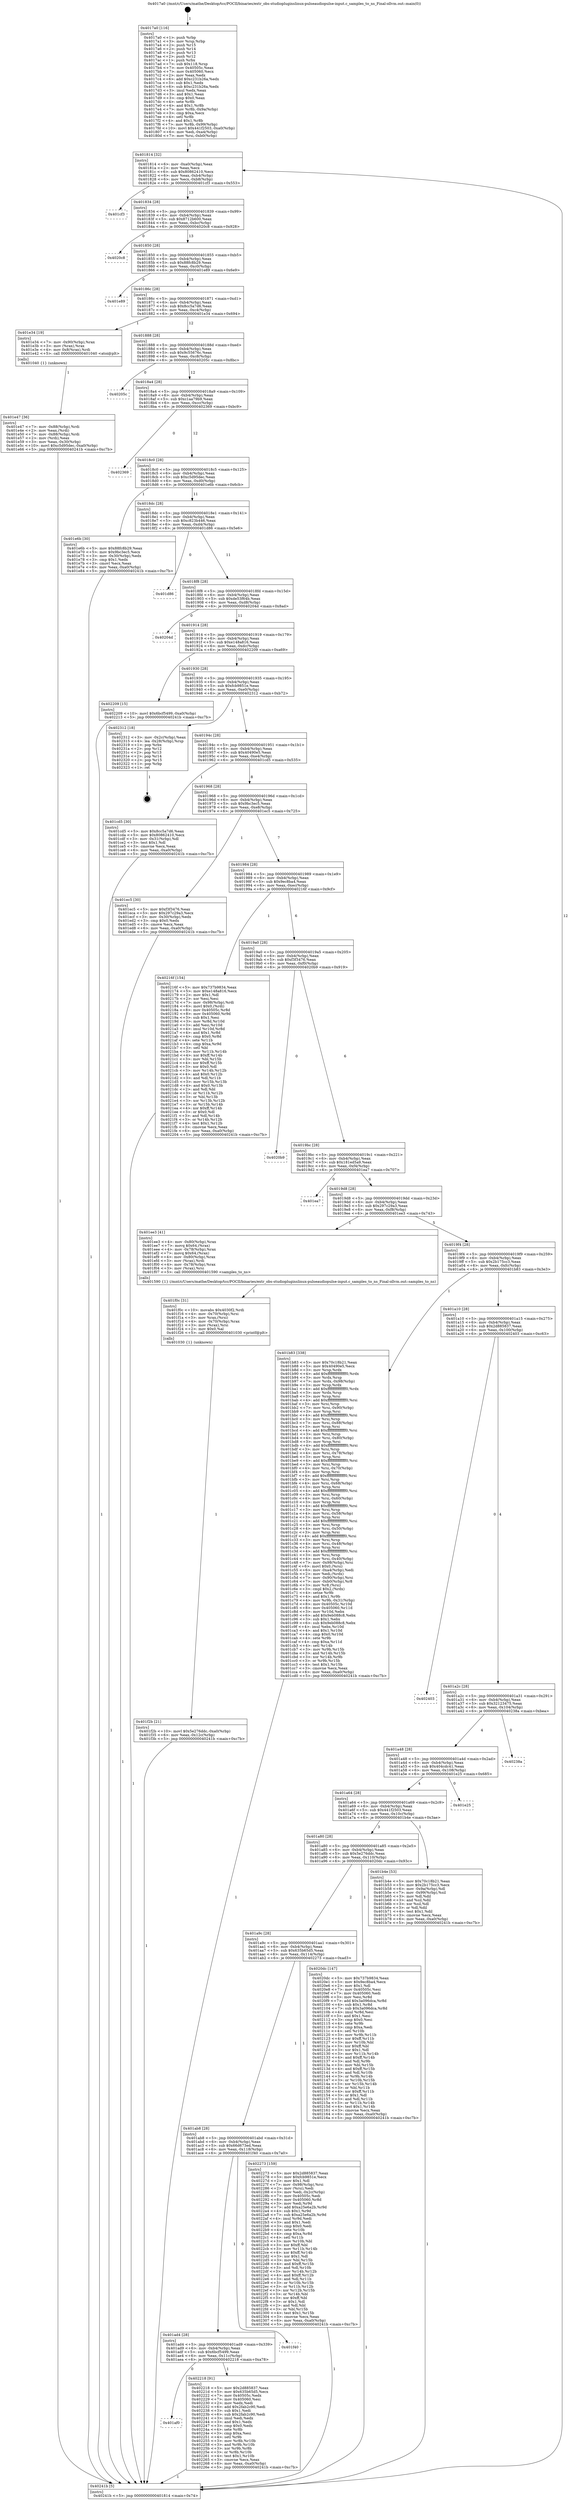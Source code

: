 digraph "0x4017a0" {
  label = "0x4017a0 (/mnt/c/Users/mathe/Desktop/tcc/POCII/binaries/extr_obs-studiopluginslinux-pulseaudiopulse-input.c_samples_to_ns_Final-ollvm.out::main(0))"
  labelloc = "t"
  node[shape=record]

  Entry [label="",width=0.3,height=0.3,shape=circle,fillcolor=black,style=filled]
  "0x401814" [label="{
     0x401814 [32]\l
     | [instrs]\l
     &nbsp;&nbsp;0x401814 \<+6\>: mov -0xa0(%rbp),%eax\l
     &nbsp;&nbsp;0x40181a \<+2\>: mov %eax,%ecx\l
     &nbsp;&nbsp;0x40181c \<+6\>: sub $0x80862410,%ecx\l
     &nbsp;&nbsp;0x401822 \<+6\>: mov %eax,-0xb4(%rbp)\l
     &nbsp;&nbsp;0x401828 \<+6\>: mov %ecx,-0xb8(%rbp)\l
     &nbsp;&nbsp;0x40182e \<+6\>: je 0000000000401cf3 \<main+0x553\>\l
  }"]
  "0x401cf3" [label="{
     0x401cf3\l
  }", style=dashed]
  "0x401834" [label="{
     0x401834 [28]\l
     | [instrs]\l
     &nbsp;&nbsp;0x401834 \<+5\>: jmp 0000000000401839 \<main+0x99\>\l
     &nbsp;&nbsp;0x401839 \<+6\>: mov -0xb4(%rbp),%eax\l
     &nbsp;&nbsp;0x40183f \<+5\>: sub $0x8712b600,%eax\l
     &nbsp;&nbsp;0x401844 \<+6\>: mov %eax,-0xbc(%rbp)\l
     &nbsp;&nbsp;0x40184a \<+6\>: je 00000000004020c8 \<main+0x928\>\l
  }"]
  Exit [label="",width=0.3,height=0.3,shape=circle,fillcolor=black,style=filled,peripheries=2]
  "0x4020c8" [label="{
     0x4020c8\l
  }", style=dashed]
  "0x401850" [label="{
     0x401850 [28]\l
     | [instrs]\l
     &nbsp;&nbsp;0x401850 \<+5\>: jmp 0000000000401855 \<main+0xb5\>\l
     &nbsp;&nbsp;0x401855 \<+6\>: mov -0xb4(%rbp),%eax\l
     &nbsp;&nbsp;0x40185b \<+5\>: sub $0x88fc8b29,%eax\l
     &nbsp;&nbsp;0x401860 \<+6\>: mov %eax,-0xc0(%rbp)\l
     &nbsp;&nbsp;0x401866 \<+6\>: je 0000000000401e89 \<main+0x6e9\>\l
  }"]
  "0x401af0" [label="{
     0x401af0\l
  }", style=dashed]
  "0x401e89" [label="{
     0x401e89\l
  }", style=dashed]
  "0x40186c" [label="{
     0x40186c [28]\l
     | [instrs]\l
     &nbsp;&nbsp;0x40186c \<+5\>: jmp 0000000000401871 \<main+0xd1\>\l
     &nbsp;&nbsp;0x401871 \<+6\>: mov -0xb4(%rbp),%eax\l
     &nbsp;&nbsp;0x401877 \<+5\>: sub $0x8cc5a7d6,%eax\l
     &nbsp;&nbsp;0x40187c \<+6\>: mov %eax,-0xc4(%rbp)\l
     &nbsp;&nbsp;0x401882 \<+6\>: je 0000000000401e34 \<main+0x694\>\l
  }"]
  "0x402218" [label="{
     0x402218 [91]\l
     | [instrs]\l
     &nbsp;&nbsp;0x402218 \<+5\>: mov $0x2d885837,%eax\l
     &nbsp;&nbsp;0x40221d \<+5\>: mov $0x635b65d5,%ecx\l
     &nbsp;&nbsp;0x402222 \<+7\>: mov 0x40505c,%edx\l
     &nbsp;&nbsp;0x402229 \<+7\>: mov 0x405060,%esi\l
     &nbsp;&nbsp;0x402230 \<+2\>: mov %edx,%edi\l
     &nbsp;&nbsp;0x402232 \<+6\>: add $0x2fab2c90,%edi\l
     &nbsp;&nbsp;0x402238 \<+3\>: sub $0x1,%edi\l
     &nbsp;&nbsp;0x40223b \<+6\>: sub $0x2fab2c90,%edi\l
     &nbsp;&nbsp;0x402241 \<+3\>: imul %edi,%edx\l
     &nbsp;&nbsp;0x402244 \<+3\>: and $0x1,%edx\l
     &nbsp;&nbsp;0x402247 \<+3\>: cmp $0x0,%edx\l
     &nbsp;&nbsp;0x40224a \<+4\>: sete %r8b\l
     &nbsp;&nbsp;0x40224e \<+3\>: cmp $0xa,%esi\l
     &nbsp;&nbsp;0x402251 \<+4\>: setl %r9b\l
     &nbsp;&nbsp;0x402255 \<+3\>: mov %r8b,%r10b\l
     &nbsp;&nbsp;0x402258 \<+3\>: and %r9b,%r10b\l
     &nbsp;&nbsp;0x40225b \<+3\>: xor %r9b,%r8b\l
     &nbsp;&nbsp;0x40225e \<+3\>: or %r8b,%r10b\l
     &nbsp;&nbsp;0x402261 \<+4\>: test $0x1,%r10b\l
     &nbsp;&nbsp;0x402265 \<+3\>: cmovne %ecx,%eax\l
     &nbsp;&nbsp;0x402268 \<+6\>: mov %eax,-0xa0(%rbp)\l
     &nbsp;&nbsp;0x40226e \<+5\>: jmp 000000000040241b \<main+0xc7b\>\l
  }"]
  "0x401e34" [label="{
     0x401e34 [19]\l
     | [instrs]\l
     &nbsp;&nbsp;0x401e34 \<+7\>: mov -0x90(%rbp),%rax\l
     &nbsp;&nbsp;0x401e3b \<+3\>: mov (%rax),%rax\l
     &nbsp;&nbsp;0x401e3e \<+4\>: mov 0x8(%rax),%rdi\l
     &nbsp;&nbsp;0x401e42 \<+5\>: call 0000000000401040 \<atoi@plt\>\l
     | [calls]\l
     &nbsp;&nbsp;0x401040 \{1\} (unknown)\l
  }"]
  "0x401888" [label="{
     0x401888 [28]\l
     | [instrs]\l
     &nbsp;&nbsp;0x401888 \<+5\>: jmp 000000000040188d \<main+0xed\>\l
     &nbsp;&nbsp;0x40188d \<+6\>: mov -0xb4(%rbp),%eax\l
     &nbsp;&nbsp;0x401893 \<+5\>: sub $0x9c55676c,%eax\l
     &nbsp;&nbsp;0x401898 \<+6\>: mov %eax,-0xc8(%rbp)\l
     &nbsp;&nbsp;0x40189e \<+6\>: je 000000000040205c \<main+0x8bc\>\l
  }"]
  "0x401ad4" [label="{
     0x401ad4 [28]\l
     | [instrs]\l
     &nbsp;&nbsp;0x401ad4 \<+5\>: jmp 0000000000401ad9 \<main+0x339\>\l
     &nbsp;&nbsp;0x401ad9 \<+6\>: mov -0xb4(%rbp),%eax\l
     &nbsp;&nbsp;0x401adf \<+5\>: sub $0x6bcf5499,%eax\l
     &nbsp;&nbsp;0x401ae4 \<+6\>: mov %eax,-0x11c(%rbp)\l
     &nbsp;&nbsp;0x401aea \<+6\>: je 0000000000402218 \<main+0xa78\>\l
  }"]
  "0x40205c" [label="{
     0x40205c\l
  }", style=dashed]
  "0x4018a4" [label="{
     0x4018a4 [28]\l
     | [instrs]\l
     &nbsp;&nbsp;0x4018a4 \<+5\>: jmp 00000000004018a9 \<main+0x109\>\l
     &nbsp;&nbsp;0x4018a9 \<+6\>: mov -0xb4(%rbp),%eax\l
     &nbsp;&nbsp;0x4018af \<+5\>: sub $0xc1aa79b9,%eax\l
     &nbsp;&nbsp;0x4018b4 \<+6\>: mov %eax,-0xcc(%rbp)\l
     &nbsp;&nbsp;0x4018ba \<+6\>: je 0000000000402369 \<main+0xbc9\>\l
  }"]
  "0x401f40" [label="{
     0x401f40\l
  }", style=dashed]
  "0x402369" [label="{
     0x402369\l
  }", style=dashed]
  "0x4018c0" [label="{
     0x4018c0 [28]\l
     | [instrs]\l
     &nbsp;&nbsp;0x4018c0 \<+5\>: jmp 00000000004018c5 \<main+0x125\>\l
     &nbsp;&nbsp;0x4018c5 \<+6\>: mov -0xb4(%rbp),%eax\l
     &nbsp;&nbsp;0x4018cb \<+5\>: sub $0xc5d95dec,%eax\l
     &nbsp;&nbsp;0x4018d0 \<+6\>: mov %eax,-0xd0(%rbp)\l
     &nbsp;&nbsp;0x4018d6 \<+6\>: je 0000000000401e6b \<main+0x6cb\>\l
  }"]
  "0x401ab8" [label="{
     0x401ab8 [28]\l
     | [instrs]\l
     &nbsp;&nbsp;0x401ab8 \<+5\>: jmp 0000000000401abd \<main+0x31d\>\l
     &nbsp;&nbsp;0x401abd \<+6\>: mov -0xb4(%rbp),%eax\l
     &nbsp;&nbsp;0x401ac3 \<+5\>: sub $0x66d673ed,%eax\l
     &nbsp;&nbsp;0x401ac8 \<+6\>: mov %eax,-0x118(%rbp)\l
     &nbsp;&nbsp;0x401ace \<+6\>: je 0000000000401f40 \<main+0x7a0\>\l
  }"]
  "0x401e6b" [label="{
     0x401e6b [30]\l
     | [instrs]\l
     &nbsp;&nbsp;0x401e6b \<+5\>: mov $0x88fc8b29,%eax\l
     &nbsp;&nbsp;0x401e70 \<+5\>: mov $0x9bc3ec5,%ecx\l
     &nbsp;&nbsp;0x401e75 \<+3\>: mov -0x30(%rbp),%edx\l
     &nbsp;&nbsp;0x401e78 \<+3\>: cmp $0x1,%edx\l
     &nbsp;&nbsp;0x401e7b \<+3\>: cmovl %ecx,%eax\l
     &nbsp;&nbsp;0x401e7e \<+6\>: mov %eax,-0xa0(%rbp)\l
     &nbsp;&nbsp;0x401e84 \<+5\>: jmp 000000000040241b \<main+0xc7b\>\l
  }"]
  "0x4018dc" [label="{
     0x4018dc [28]\l
     | [instrs]\l
     &nbsp;&nbsp;0x4018dc \<+5\>: jmp 00000000004018e1 \<main+0x141\>\l
     &nbsp;&nbsp;0x4018e1 \<+6\>: mov -0xb4(%rbp),%eax\l
     &nbsp;&nbsp;0x4018e7 \<+5\>: sub $0xc823b446,%eax\l
     &nbsp;&nbsp;0x4018ec \<+6\>: mov %eax,-0xd4(%rbp)\l
     &nbsp;&nbsp;0x4018f2 \<+6\>: je 0000000000401d86 \<main+0x5e6\>\l
  }"]
  "0x402273" [label="{
     0x402273 [159]\l
     | [instrs]\l
     &nbsp;&nbsp;0x402273 \<+5\>: mov $0x2d885837,%eax\l
     &nbsp;&nbsp;0x402278 \<+5\>: mov $0xfcb9851e,%ecx\l
     &nbsp;&nbsp;0x40227d \<+2\>: mov $0x1,%dl\l
     &nbsp;&nbsp;0x40227f \<+7\>: mov -0x98(%rbp),%rsi\l
     &nbsp;&nbsp;0x402286 \<+2\>: mov (%rsi),%edi\l
     &nbsp;&nbsp;0x402288 \<+3\>: mov %edi,-0x2c(%rbp)\l
     &nbsp;&nbsp;0x40228b \<+7\>: mov 0x40505c,%edi\l
     &nbsp;&nbsp;0x402292 \<+8\>: mov 0x405060,%r8d\l
     &nbsp;&nbsp;0x40229a \<+3\>: mov %edi,%r9d\l
     &nbsp;&nbsp;0x40229d \<+7\>: add $0xa25e6a2b,%r9d\l
     &nbsp;&nbsp;0x4022a4 \<+4\>: sub $0x1,%r9d\l
     &nbsp;&nbsp;0x4022a8 \<+7\>: sub $0xa25e6a2b,%r9d\l
     &nbsp;&nbsp;0x4022af \<+4\>: imul %r9d,%edi\l
     &nbsp;&nbsp;0x4022b3 \<+3\>: and $0x1,%edi\l
     &nbsp;&nbsp;0x4022b6 \<+3\>: cmp $0x0,%edi\l
     &nbsp;&nbsp;0x4022b9 \<+4\>: sete %r10b\l
     &nbsp;&nbsp;0x4022bd \<+4\>: cmp $0xa,%r8d\l
     &nbsp;&nbsp;0x4022c1 \<+4\>: setl %r11b\l
     &nbsp;&nbsp;0x4022c5 \<+3\>: mov %r10b,%bl\l
     &nbsp;&nbsp;0x4022c8 \<+3\>: xor $0xff,%bl\l
     &nbsp;&nbsp;0x4022cb \<+3\>: mov %r11b,%r14b\l
     &nbsp;&nbsp;0x4022ce \<+4\>: xor $0xff,%r14b\l
     &nbsp;&nbsp;0x4022d2 \<+3\>: xor $0x1,%dl\l
     &nbsp;&nbsp;0x4022d5 \<+3\>: mov %bl,%r15b\l
     &nbsp;&nbsp;0x4022d8 \<+4\>: and $0xff,%r15b\l
     &nbsp;&nbsp;0x4022dc \<+3\>: and %dl,%r10b\l
     &nbsp;&nbsp;0x4022df \<+3\>: mov %r14b,%r12b\l
     &nbsp;&nbsp;0x4022e2 \<+4\>: and $0xff,%r12b\l
     &nbsp;&nbsp;0x4022e6 \<+3\>: and %dl,%r11b\l
     &nbsp;&nbsp;0x4022e9 \<+3\>: or %r10b,%r15b\l
     &nbsp;&nbsp;0x4022ec \<+3\>: or %r11b,%r12b\l
     &nbsp;&nbsp;0x4022ef \<+3\>: xor %r12b,%r15b\l
     &nbsp;&nbsp;0x4022f2 \<+3\>: or %r14b,%bl\l
     &nbsp;&nbsp;0x4022f5 \<+3\>: xor $0xff,%bl\l
     &nbsp;&nbsp;0x4022f8 \<+3\>: or $0x1,%dl\l
     &nbsp;&nbsp;0x4022fb \<+2\>: and %dl,%bl\l
     &nbsp;&nbsp;0x4022fd \<+3\>: or %bl,%r15b\l
     &nbsp;&nbsp;0x402300 \<+4\>: test $0x1,%r15b\l
     &nbsp;&nbsp;0x402304 \<+3\>: cmovne %ecx,%eax\l
     &nbsp;&nbsp;0x402307 \<+6\>: mov %eax,-0xa0(%rbp)\l
     &nbsp;&nbsp;0x40230d \<+5\>: jmp 000000000040241b \<main+0xc7b\>\l
  }"]
  "0x401d86" [label="{
     0x401d86\l
  }", style=dashed]
  "0x4018f8" [label="{
     0x4018f8 [28]\l
     | [instrs]\l
     &nbsp;&nbsp;0x4018f8 \<+5\>: jmp 00000000004018fd \<main+0x15d\>\l
     &nbsp;&nbsp;0x4018fd \<+6\>: mov -0xb4(%rbp),%eax\l
     &nbsp;&nbsp;0x401903 \<+5\>: sub $0xde53f64b,%eax\l
     &nbsp;&nbsp;0x401908 \<+6\>: mov %eax,-0xd8(%rbp)\l
     &nbsp;&nbsp;0x40190e \<+6\>: je 000000000040204d \<main+0x8ad\>\l
  }"]
  "0x401a9c" [label="{
     0x401a9c [28]\l
     | [instrs]\l
     &nbsp;&nbsp;0x401a9c \<+5\>: jmp 0000000000401aa1 \<main+0x301\>\l
     &nbsp;&nbsp;0x401aa1 \<+6\>: mov -0xb4(%rbp),%eax\l
     &nbsp;&nbsp;0x401aa7 \<+5\>: sub $0x635b65d5,%eax\l
     &nbsp;&nbsp;0x401aac \<+6\>: mov %eax,-0x114(%rbp)\l
     &nbsp;&nbsp;0x401ab2 \<+6\>: je 0000000000402273 \<main+0xad3\>\l
  }"]
  "0x40204d" [label="{
     0x40204d\l
  }", style=dashed]
  "0x401914" [label="{
     0x401914 [28]\l
     | [instrs]\l
     &nbsp;&nbsp;0x401914 \<+5\>: jmp 0000000000401919 \<main+0x179\>\l
     &nbsp;&nbsp;0x401919 \<+6\>: mov -0xb4(%rbp),%eax\l
     &nbsp;&nbsp;0x40191f \<+5\>: sub $0xe148a816,%eax\l
     &nbsp;&nbsp;0x401924 \<+6\>: mov %eax,-0xdc(%rbp)\l
     &nbsp;&nbsp;0x40192a \<+6\>: je 0000000000402209 \<main+0xa69\>\l
  }"]
  "0x4020dc" [label="{
     0x4020dc [147]\l
     | [instrs]\l
     &nbsp;&nbsp;0x4020dc \<+5\>: mov $0x737b9834,%eax\l
     &nbsp;&nbsp;0x4020e1 \<+5\>: mov $0x9ec8ba4,%ecx\l
     &nbsp;&nbsp;0x4020e6 \<+2\>: mov $0x1,%dl\l
     &nbsp;&nbsp;0x4020e8 \<+7\>: mov 0x40505c,%esi\l
     &nbsp;&nbsp;0x4020ef \<+7\>: mov 0x405060,%edi\l
     &nbsp;&nbsp;0x4020f6 \<+3\>: mov %esi,%r8d\l
     &nbsp;&nbsp;0x4020f9 \<+7\>: add $0x3a096dca,%r8d\l
     &nbsp;&nbsp;0x402100 \<+4\>: sub $0x1,%r8d\l
     &nbsp;&nbsp;0x402104 \<+7\>: sub $0x3a096dca,%r8d\l
     &nbsp;&nbsp;0x40210b \<+4\>: imul %r8d,%esi\l
     &nbsp;&nbsp;0x40210f \<+3\>: and $0x1,%esi\l
     &nbsp;&nbsp;0x402112 \<+3\>: cmp $0x0,%esi\l
     &nbsp;&nbsp;0x402115 \<+4\>: sete %r9b\l
     &nbsp;&nbsp;0x402119 \<+3\>: cmp $0xa,%edi\l
     &nbsp;&nbsp;0x40211c \<+4\>: setl %r10b\l
     &nbsp;&nbsp;0x402120 \<+3\>: mov %r9b,%r11b\l
     &nbsp;&nbsp;0x402123 \<+4\>: xor $0xff,%r11b\l
     &nbsp;&nbsp;0x402127 \<+3\>: mov %r10b,%bl\l
     &nbsp;&nbsp;0x40212a \<+3\>: xor $0xff,%bl\l
     &nbsp;&nbsp;0x40212d \<+3\>: xor $0x1,%dl\l
     &nbsp;&nbsp;0x402130 \<+3\>: mov %r11b,%r14b\l
     &nbsp;&nbsp;0x402133 \<+4\>: and $0xff,%r14b\l
     &nbsp;&nbsp;0x402137 \<+3\>: and %dl,%r9b\l
     &nbsp;&nbsp;0x40213a \<+3\>: mov %bl,%r15b\l
     &nbsp;&nbsp;0x40213d \<+4\>: and $0xff,%r15b\l
     &nbsp;&nbsp;0x402141 \<+3\>: and %dl,%r10b\l
     &nbsp;&nbsp;0x402144 \<+3\>: or %r9b,%r14b\l
     &nbsp;&nbsp;0x402147 \<+3\>: or %r10b,%r15b\l
     &nbsp;&nbsp;0x40214a \<+3\>: xor %r15b,%r14b\l
     &nbsp;&nbsp;0x40214d \<+3\>: or %bl,%r11b\l
     &nbsp;&nbsp;0x402150 \<+4\>: xor $0xff,%r11b\l
     &nbsp;&nbsp;0x402154 \<+3\>: or $0x1,%dl\l
     &nbsp;&nbsp;0x402157 \<+3\>: and %dl,%r11b\l
     &nbsp;&nbsp;0x40215a \<+3\>: or %r11b,%r14b\l
     &nbsp;&nbsp;0x40215d \<+4\>: test $0x1,%r14b\l
     &nbsp;&nbsp;0x402161 \<+3\>: cmovne %ecx,%eax\l
     &nbsp;&nbsp;0x402164 \<+6\>: mov %eax,-0xa0(%rbp)\l
     &nbsp;&nbsp;0x40216a \<+5\>: jmp 000000000040241b \<main+0xc7b\>\l
  }"]
  "0x402209" [label="{
     0x402209 [15]\l
     | [instrs]\l
     &nbsp;&nbsp;0x402209 \<+10\>: movl $0x6bcf5499,-0xa0(%rbp)\l
     &nbsp;&nbsp;0x402213 \<+5\>: jmp 000000000040241b \<main+0xc7b\>\l
  }"]
  "0x401930" [label="{
     0x401930 [28]\l
     | [instrs]\l
     &nbsp;&nbsp;0x401930 \<+5\>: jmp 0000000000401935 \<main+0x195\>\l
     &nbsp;&nbsp;0x401935 \<+6\>: mov -0xb4(%rbp),%eax\l
     &nbsp;&nbsp;0x40193b \<+5\>: sub $0xfcb9851e,%eax\l
     &nbsp;&nbsp;0x401940 \<+6\>: mov %eax,-0xe0(%rbp)\l
     &nbsp;&nbsp;0x401946 \<+6\>: je 0000000000402312 \<main+0xb72\>\l
  }"]
  "0x401f2b" [label="{
     0x401f2b [21]\l
     | [instrs]\l
     &nbsp;&nbsp;0x401f2b \<+10\>: movl $0x5e276ddc,-0xa0(%rbp)\l
     &nbsp;&nbsp;0x401f35 \<+6\>: mov %eax,-0x12c(%rbp)\l
     &nbsp;&nbsp;0x401f3b \<+5\>: jmp 000000000040241b \<main+0xc7b\>\l
  }"]
  "0x402312" [label="{
     0x402312 [18]\l
     | [instrs]\l
     &nbsp;&nbsp;0x402312 \<+3\>: mov -0x2c(%rbp),%eax\l
     &nbsp;&nbsp;0x402315 \<+4\>: lea -0x28(%rbp),%rsp\l
     &nbsp;&nbsp;0x402319 \<+1\>: pop %rbx\l
     &nbsp;&nbsp;0x40231a \<+2\>: pop %r12\l
     &nbsp;&nbsp;0x40231c \<+2\>: pop %r13\l
     &nbsp;&nbsp;0x40231e \<+2\>: pop %r14\l
     &nbsp;&nbsp;0x402320 \<+2\>: pop %r15\l
     &nbsp;&nbsp;0x402322 \<+1\>: pop %rbp\l
     &nbsp;&nbsp;0x402323 \<+1\>: ret\l
  }"]
  "0x40194c" [label="{
     0x40194c [28]\l
     | [instrs]\l
     &nbsp;&nbsp;0x40194c \<+5\>: jmp 0000000000401951 \<main+0x1b1\>\l
     &nbsp;&nbsp;0x401951 \<+6\>: mov -0xb4(%rbp),%eax\l
     &nbsp;&nbsp;0x401957 \<+5\>: sub $0x40490e5,%eax\l
     &nbsp;&nbsp;0x40195c \<+6\>: mov %eax,-0xe4(%rbp)\l
     &nbsp;&nbsp;0x401962 \<+6\>: je 0000000000401cd5 \<main+0x535\>\l
  }"]
  "0x401f0c" [label="{
     0x401f0c [31]\l
     | [instrs]\l
     &nbsp;&nbsp;0x401f0c \<+10\>: movabs $0x4030f2,%rdi\l
     &nbsp;&nbsp;0x401f16 \<+4\>: mov -0x70(%rbp),%rsi\l
     &nbsp;&nbsp;0x401f1a \<+3\>: mov %rax,(%rsi)\l
     &nbsp;&nbsp;0x401f1d \<+4\>: mov -0x70(%rbp),%rax\l
     &nbsp;&nbsp;0x401f21 \<+3\>: mov (%rax),%rsi\l
     &nbsp;&nbsp;0x401f24 \<+2\>: mov $0x0,%al\l
     &nbsp;&nbsp;0x401f26 \<+5\>: call 0000000000401030 \<printf@plt\>\l
     | [calls]\l
     &nbsp;&nbsp;0x401030 \{1\} (unknown)\l
  }"]
  "0x401cd5" [label="{
     0x401cd5 [30]\l
     | [instrs]\l
     &nbsp;&nbsp;0x401cd5 \<+5\>: mov $0x8cc5a7d6,%eax\l
     &nbsp;&nbsp;0x401cda \<+5\>: mov $0x80862410,%ecx\l
     &nbsp;&nbsp;0x401cdf \<+3\>: mov -0x31(%rbp),%dl\l
     &nbsp;&nbsp;0x401ce2 \<+3\>: test $0x1,%dl\l
     &nbsp;&nbsp;0x401ce5 \<+3\>: cmovne %ecx,%eax\l
     &nbsp;&nbsp;0x401ce8 \<+6\>: mov %eax,-0xa0(%rbp)\l
     &nbsp;&nbsp;0x401cee \<+5\>: jmp 000000000040241b \<main+0xc7b\>\l
  }"]
  "0x401968" [label="{
     0x401968 [28]\l
     | [instrs]\l
     &nbsp;&nbsp;0x401968 \<+5\>: jmp 000000000040196d \<main+0x1cd\>\l
     &nbsp;&nbsp;0x40196d \<+6\>: mov -0xb4(%rbp),%eax\l
     &nbsp;&nbsp;0x401973 \<+5\>: sub $0x9bc3ec5,%eax\l
     &nbsp;&nbsp;0x401978 \<+6\>: mov %eax,-0xe8(%rbp)\l
     &nbsp;&nbsp;0x40197e \<+6\>: je 0000000000401ec5 \<main+0x725\>\l
  }"]
  "0x401e47" [label="{
     0x401e47 [36]\l
     | [instrs]\l
     &nbsp;&nbsp;0x401e47 \<+7\>: mov -0x88(%rbp),%rdi\l
     &nbsp;&nbsp;0x401e4e \<+2\>: mov %eax,(%rdi)\l
     &nbsp;&nbsp;0x401e50 \<+7\>: mov -0x88(%rbp),%rdi\l
     &nbsp;&nbsp;0x401e57 \<+2\>: mov (%rdi),%eax\l
     &nbsp;&nbsp;0x401e59 \<+3\>: mov %eax,-0x30(%rbp)\l
     &nbsp;&nbsp;0x401e5c \<+10\>: movl $0xc5d95dec,-0xa0(%rbp)\l
     &nbsp;&nbsp;0x401e66 \<+5\>: jmp 000000000040241b \<main+0xc7b\>\l
  }"]
  "0x401ec5" [label="{
     0x401ec5 [30]\l
     | [instrs]\l
     &nbsp;&nbsp;0x401ec5 \<+5\>: mov $0xf3f3476,%eax\l
     &nbsp;&nbsp;0x401eca \<+5\>: mov $0x297c29a3,%ecx\l
     &nbsp;&nbsp;0x401ecf \<+3\>: mov -0x30(%rbp),%edx\l
     &nbsp;&nbsp;0x401ed2 \<+3\>: cmp $0x0,%edx\l
     &nbsp;&nbsp;0x401ed5 \<+3\>: cmove %ecx,%eax\l
     &nbsp;&nbsp;0x401ed8 \<+6\>: mov %eax,-0xa0(%rbp)\l
     &nbsp;&nbsp;0x401ede \<+5\>: jmp 000000000040241b \<main+0xc7b\>\l
  }"]
  "0x401984" [label="{
     0x401984 [28]\l
     | [instrs]\l
     &nbsp;&nbsp;0x401984 \<+5\>: jmp 0000000000401989 \<main+0x1e9\>\l
     &nbsp;&nbsp;0x401989 \<+6\>: mov -0xb4(%rbp),%eax\l
     &nbsp;&nbsp;0x40198f \<+5\>: sub $0x9ec8ba4,%eax\l
     &nbsp;&nbsp;0x401994 \<+6\>: mov %eax,-0xec(%rbp)\l
     &nbsp;&nbsp;0x40199a \<+6\>: je 000000000040216f \<main+0x9cf\>\l
  }"]
  "0x4017a0" [label="{
     0x4017a0 [116]\l
     | [instrs]\l
     &nbsp;&nbsp;0x4017a0 \<+1\>: push %rbp\l
     &nbsp;&nbsp;0x4017a1 \<+3\>: mov %rsp,%rbp\l
     &nbsp;&nbsp;0x4017a4 \<+2\>: push %r15\l
     &nbsp;&nbsp;0x4017a6 \<+2\>: push %r14\l
     &nbsp;&nbsp;0x4017a8 \<+2\>: push %r13\l
     &nbsp;&nbsp;0x4017aa \<+2\>: push %r12\l
     &nbsp;&nbsp;0x4017ac \<+1\>: push %rbx\l
     &nbsp;&nbsp;0x4017ad \<+7\>: sub $0x118,%rsp\l
     &nbsp;&nbsp;0x4017b4 \<+7\>: mov 0x40505c,%eax\l
     &nbsp;&nbsp;0x4017bb \<+7\>: mov 0x405060,%ecx\l
     &nbsp;&nbsp;0x4017c2 \<+2\>: mov %eax,%edx\l
     &nbsp;&nbsp;0x4017c4 \<+6\>: add $0xc231b26a,%edx\l
     &nbsp;&nbsp;0x4017ca \<+3\>: sub $0x1,%edx\l
     &nbsp;&nbsp;0x4017cd \<+6\>: sub $0xc231b26a,%edx\l
     &nbsp;&nbsp;0x4017d3 \<+3\>: imul %edx,%eax\l
     &nbsp;&nbsp;0x4017d6 \<+3\>: and $0x1,%eax\l
     &nbsp;&nbsp;0x4017d9 \<+3\>: cmp $0x0,%eax\l
     &nbsp;&nbsp;0x4017dc \<+4\>: sete %r8b\l
     &nbsp;&nbsp;0x4017e0 \<+4\>: and $0x1,%r8b\l
     &nbsp;&nbsp;0x4017e4 \<+7\>: mov %r8b,-0x9a(%rbp)\l
     &nbsp;&nbsp;0x4017eb \<+3\>: cmp $0xa,%ecx\l
     &nbsp;&nbsp;0x4017ee \<+4\>: setl %r8b\l
     &nbsp;&nbsp;0x4017f2 \<+4\>: and $0x1,%r8b\l
     &nbsp;&nbsp;0x4017f6 \<+7\>: mov %r8b,-0x99(%rbp)\l
     &nbsp;&nbsp;0x4017fd \<+10\>: movl $0x441f2503,-0xa0(%rbp)\l
     &nbsp;&nbsp;0x401807 \<+6\>: mov %edi,-0xa4(%rbp)\l
     &nbsp;&nbsp;0x40180d \<+7\>: mov %rsi,-0xb0(%rbp)\l
  }"]
  "0x40216f" [label="{
     0x40216f [154]\l
     | [instrs]\l
     &nbsp;&nbsp;0x40216f \<+5\>: mov $0x737b9834,%eax\l
     &nbsp;&nbsp;0x402174 \<+5\>: mov $0xe148a816,%ecx\l
     &nbsp;&nbsp;0x402179 \<+2\>: mov $0x1,%dl\l
     &nbsp;&nbsp;0x40217b \<+2\>: xor %esi,%esi\l
     &nbsp;&nbsp;0x40217d \<+7\>: mov -0x98(%rbp),%rdi\l
     &nbsp;&nbsp;0x402184 \<+6\>: movl $0x0,(%rdi)\l
     &nbsp;&nbsp;0x40218a \<+8\>: mov 0x40505c,%r8d\l
     &nbsp;&nbsp;0x402192 \<+8\>: mov 0x405060,%r9d\l
     &nbsp;&nbsp;0x40219a \<+3\>: sub $0x1,%esi\l
     &nbsp;&nbsp;0x40219d \<+3\>: mov %r8d,%r10d\l
     &nbsp;&nbsp;0x4021a0 \<+3\>: add %esi,%r10d\l
     &nbsp;&nbsp;0x4021a3 \<+4\>: imul %r10d,%r8d\l
     &nbsp;&nbsp;0x4021a7 \<+4\>: and $0x1,%r8d\l
     &nbsp;&nbsp;0x4021ab \<+4\>: cmp $0x0,%r8d\l
     &nbsp;&nbsp;0x4021af \<+4\>: sete %r11b\l
     &nbsp;&nbsp;0x4021b3 \<+4\>: cmp $0xa,%r9d\l
     &nbsp;&nbsp;0x4021b7 \<+3\>: setl %bl\l
     &nbsp;&nbsp;0x4021ba \<+3\>: mov %r11b,%r14b\l
     &nbsp;&nbsp;0x4021bd \<+4\>: xor $0xff,%r14b\l
     &nbsp;&nbsp;0x4021c1 \<+3\>: mov %bl,%r15b\l
     &nbsp;&nbsp;0x4021c4 \<+4\>: xor $0xff,%r15b\l
     &nbsp;&nbsp;0x4021c8 \<+3\>: xor $0x0,%dl\l
     &nbsp;&nbsp;0x4021cb \<+3\>: mov %r14b,%r12b\l
     &nbsp;&nbsp;0x4021ce \<+4\>: and $0x0,%r12b\l
     &nbsp;&nbsp;0x4021d2 \<+3\>: and %dl,%r11b\l
     &nbsp;&nbsp;0x4021d5 \<+3\>: mov %r15b,%r13b\l
     &nbsp;&nbsp;0x4021d8 \<+4\>: and $0x0,%r13b\l
     &nbsp;&nbsp;0x4021dc \<+2\>: and %dl,%bl\l
     &nbsp;&nbsp;0x4021de \<+3\>: or %r11b,%r12b\l
     &nbsp;&nbsp;0x4021e1 \<+3\>: or %bl,%r13b\l
     &nbsp;&nbsp;0x4021e4 \<+3\>: xor %r13b,%r12b\l
     &nbsp;&nbsp;0x4021e7 \<+3\>: or %r15b,%r14b\l
     &nbsp;&nbsp;0x4021ea \<+4\>: xor $0xff,%r14b\l
     &nbsp;&nbsp;0x4021ee \<+3\>: or $0x0,%dl\l
     &nbsp;&nbsp;0x4021f1 \<+3\>: and %dl,%r14b\l
     &nbsp;&nbsp;0x4021f4 \<+3\>: or %r14b,%r12b\l
     &nbsp;&nbsp;0x4021f7 \<+4\>: test $0x1,%r12b\l
     &nbsp;&nbsp;0x4021fb \<+3\>: cmovne %ecx,%eax\l
     &nbsp;&nbsp;0x4021fe \<+6\>: mov %eax,-0xa0(%rbp)\l
     &nbsp;&nbsp;0x402204 \<+5\>: jmp 000000000040241b \<main+0xc7b\>\l
  }"]
  "0x4019a0" [label="{
     0x4019a0 [28]\l
     | [instrs]\l
     &nbsp;&nbsp;0x4019a0 \<+5\>: jmp 00000000004019a5 \<main+0x205\>\l
     &nbsp;&nbsp;0x4019a5 \<+6\>: mov -0xb4(%rbp),%eax\l
     &nbsp;&nbsp;0x4019ab \<+5\>: sub $0xf3f3476,%eax\l
     &nbsp;&nbsp;0x4019b0 \<+6\>: mov %eax,-0xf0(%rbp)\l
     &nbsp;&nbsp;0x4019b6 \<+6\>: je 00000000004020b9 \<main+0x919\>\l
  }"]
  "0x40241b" [label="{
     0x40241b [5]\l
     | [instrs]\l
     &nbsp;&nbsp;0x40241b \<+5\>: jmp 0000000000401814 \<main+0x74\>\l
  }"]
  "0x4020b9" [label="{
     0x4020b9\l
  }", style=dashed]
  "0x4019bc" [label="{
     0x4019bc [28]\l
     | [instrs]\l
     &nbsp;&nbsp;0x4019bc \<+5\>: jmp 00000000004019c1 \<main+0x221\>\l
     &nbsp;&nbsp;0x4019c1 \<+6\>: mov -0xb4(%rbp),%eax\l
     &nbsp;&nbsp;0x4019c7 \<+5\>: sub $0x181ed5a9,%eax\l
     &nbsp;&nbsp;0x4019cc \<+6\>: mov %eax,-0xf4(%rbp)\l
     &nbsp;&nbsp;0x4019d2 \<+6\>: je 0000000000401ea7 \<main+0x707\>\l
  }"]
  "0x401a80" [label="{
     0x401a80 [28]\l
     | [instrs]\l
     &nbsp;&nbsp;0x401a80 \<+5\>: jmp 0000000000401a85 \<main+0x2e5\>\l
     &nbsp;&nbsp;0x401a85 \<+6\>: mov -0xb4(%rbp),%eax\l
     &nbsp;&nbsp;0x401a8b \<+5\>: sub $0x5e276ddc,%eax\l
     &nbsp;&nbsp;0x401a90 \<+6\>: mov %eax,-0x110(%rbp)\l
     &nbsp;&nbsp;0x401a96 \<+6\>: je 00000000004020dc \<main+0x93c\>\l
  }"]
  "0x401ea7" [label="{
     0x401ea7\l
  }", style=dashed]
  "0x4019d8" [label="{
     0x4019d8 [28]\l
     | [instrs]\l
     &nbsp;&nbsp;0x4019d8 \<+5\>: jmp 00000000004019dd \<main+0x23d\>\l
     &nbsp;&nbsp;0x4019dd \<+6\>: mov -0xb4(%rbp),%eax\l
     &nbsp;&nbsp;0x4019e3 \<+5\>: sub $0x297c29a3,%eax\l
     &nbsp;&nbsp;0x4019e8 \<+6\>: mov %eax,-0xf8(%rbp)\l
     &nbsp;&nbsp;0x4019ee \<+6\>: je 0000000000401ee3 \<main+0x743\>\l
  }"]
  "0x401b4e" [label="{
     0x401b4e [53]\l
     | [instrs]\l
     &nbsp;&nbsp;0x401b4e \<+5\>: mov $0x70c18b21,%eax\l
     &nbsp;&nbsp;0x401b53 \<+5\>: mov $0x2b175cc3,%ecx\l
     &nbsp;&nbsp;0x401b58 \<+6\>: mov -0x9a(%rbp),%dl\l
     &nbsp;&nbsp;0x401b5e \<+7\>: mov -0x99(%rbp),%sil\l
     &nbsp;&nbsp;0x401b65 \<+3\>: mov %dl,%dil\l
     &nbsp;&nbsp;0x401b68 \<+3\>: and %sil,%dil\l
     &nbsp;&nbsp;0x401b6b \<+3\>: xor %sil,%dl\l
     &nbsp;&nbsp;0x401b6e \<+3\>: or %dl,%dil\l
     &nbsp;&nbsp;0x401b71 \<+4\>: test $0x1,%dil\l
     &nbsp;&nbsp;0x401b75 \<+3\>: cmovne %ecx,%eax\l
     &nbsp;&nbsp;0x401b78 \<+6\>: mov %eax,-0xa0(%rbp)\l
     &nbsp;&nbsp;0x401b7e \<+5\>: jmp 000000000040241b \<main+0xc7b\>\l
  }"]
  "0x401ee3" [label="{
     0x401ee3 [41]\l
     | [instrs]\l
     &nbsp;&nbsp;0x401ee3 \<+4\>: mov -0x80(%rbp),%rax\l
     &nbsp;&nbsp;0x401ee7 \<+7\>: movq $0x64,(%rax)\l
     &nbsp;&nbsp;0x401eee \<+4\>: mov -0x78(%rbp),%rax\l
     &nbsp;&nbsp;0x401ef2 \<+7\>: movq $0x64,(%rax)\l
     &nbsp;&nbsp;0x401ef9 \<+4\>: mov -0x80(%rbp),%rax\l
     &nbsp;&nbsp;0x401efd \<+3\>: mov (%rax),%rdi\l
     &nbsp;&nbsp;0x401f00 \<+4\>: mov -0x78(%rbp),%rax\l
     &nbsp;&nbsp;0x401f04 \<+3\>: mov (%rax),%rsi\l
     &nbsp;&nbsp;0x401f07 \<+5\>: call 0000000000401590 \<samples_to_ns\>\l
     | [calls]\l
     &nbsp;&nbsp;0x401590 \{1\} (/mnt/c/Users/mathe/Desktop/tcc/POCII/binaries/extr_obs-studiopluginslinux-pulseaudiopulse-input.c_samples_to_ns_Final-ollvm.out::samples_to_ns)\l
  }"]
  "0x4019f4" [label="{
     0x4019f4 [28]\l
     | [instrs]\l
     &nbsp;&nbsp;0x4019f4 \<+5\>: jmp 00000000004019f9 \<main+0x259\>\l
     &nbsp;&nbsp;0x4019f9 \<+6\>: mov -0xb4(%rbp),%eax\l
     &nbsp;&nbsp;0x4019ff \<+5\>: sub $0x2b175cc3,%eax\l
     &nbsp;&nbsp;0x401a04 \<+6\>: mov %eax,-0xfc(%rbp)\l
     &nbsp;&nbsp;0x401a0a \<+6\>: je 0000000000401b83 \<main+0x3e3\>\l
  }"]
  "0x401a64" [label="{
     0x401a64 [28]\l
     | [instrs]\l
     &nbsp;&nbsp;0x401a64 \<+5\>: jmp 0000000000401a69 \<main+0x2c9\>\l
     &nbsp;&nbsp;0x401a69 \<+6\>: mov -0xb4(%rbp),%eax\l
     &nbsp;&nbsp;0x401a6f \<+5\>: sub $0x441f2503,%eax\l
     &nbsp;&nbsp;0x401a74 \<+6\>: mov %eax,-0x10c(%rbp)\l
     &nbsp;&nbsp;0x401a7a \<+6\>: je 0000000000401b4e \<main+0x3ae\>\l
  }"]
  "0x401b83" [label="{
     0x401b83 [338]\l
     | [instrs]\l
     &nbsp;&nbsp;0x401b83 \<+5\>: mov $0x70c18b21,%eax\l
     &nbsp;&nbsp;0x401b88 \<+5\>: mov $0x40490e5,%ecx\l
     &nbsp;&nbsp;0x401b8d \<+3\>: mov %rsp,%rdx\l
     &nbsp;&nbsp;0x401b90 \<+4\>: add $0xfffffffffffffff0,%rdx\l
     &nbsp;&nbsp;0x401b94 \<+3\>: mov %rdx,%rsp\l
     &nbsp;&nbsp;0x401b97 \<+7\>: mov %rdx,-0x98(%rbp)\l
     &nbsp;&nbsp;0x401b9e \<+3\>: mov %rsp,%rdx\l
     &nbsp;&nbsp;0x401ba1 \<+4\>: add $0xfffffffffffffff0,%rdx\l
     &nbsp;&nbsp;0x401ba5 \<+3\>: mov %rdx,%rsp\l
     &nbsp;&nbsp;0x401ba8 \<+3\>: mov %rsp,%rsi\l
     &nbsp;&nbsp;0x401bab \<+4\>: add $0xfffffffffffffff0,%rsi\l
     &nbsp;&nbsp;0x401baf \<+3\>: mov %rsi,%rsp\l
     &nbsp;&nbsp;0x401bb2 \<+7\>: mov %rsi,-0x90(%rbp)\l
     &nbsp;&nbsp;0x401bb9 \<+3\>: mov %rsp,%rsi\l
     &nbsp;&nbsp;0x401bbc \<+4\>: add $0xfffffffffffffff0,%rsi\l
     &nbsp;&nbsp;0x401bc0 \<+3\>: mov %rsi,%rsp\l
     &nbsp;&nbsp;0x401bc3 \<+7\>: mov %rsi,-0x88(%rbp)\l
     &nbsp;&nbsp;0x401bca \<+3\>: mov %rsp,%rsi\l
     &nbsp;&nbsp;0x401bcd \<+4\>: add $0xfffffffffffffff0,%rsi\l
     &nbsp;&nbsp;0x401bd1 \<+3\>: mov %rsi,%rsp\l
     &nbsp;&nbsp;0x401bd4 \<+4\>: mov %rsi,-0x80(%rbp)\l
     &nbsp;&nbsp;0x401bd8 \<+3\>: mov %rsp,%rsi\l
     &nbsp;&nbsp;0x401bdb \<+4\>: add $0xfffffffffffffff0,%rsi\l
     &nbsp;&nbsp;0x401bdf \<+3\>: mov %rsi,%rsp\l
     &nbsp;&nbsp;0x401be2 \<+4\>: mov %rsi,-0x78(%rbp)\l
     &nbsp;&nbsp;0x401be6 \<+3\>: mov %rsp,%rsi\l
     &nbsp;&nbsp;0x401be9 \<+4\>: add $0xfffffffffffffff0,%rsi\l
     &nbsp;&nbsp;0x401bed \<+3\>: mov %rsi,%rsp\l
     &nbsp;&nbsp;0x401bf0 \<+4\>: mov %rsi,-0x70(%rbp)\l
     &nbsp;&nbsp;0x401bf4 \<+3\>: mov %rsp,%rsi\l
     &nbsp;&nbsp;0x401bf7 \<+4\>: add $0xfffffffffffffff0,%rsi\l
     &nbsp;&nbsp;0x401bfb \<+3\>: mov %rsi,%rsp\l
     &nbsp;&nbsp;0x401bfe \<+4\>: mov %rsi,-0x68(%rbp)\l
     &nbsp;&nbsp;0x401c02 \<+3\>: mov %rsp,%rsi\l
     &nbsp;&nbsp;0x401c05 \<+4\>: add $0xfffffffffffffff0,%rsi\l
     &nbsp;&nbsp;0x401c09 \<+3\>: mov %rsi,%rsp\l
     &nbsp;&nbsp;0x401c0c \<+4\>: mov %rsi,-0x60(%rbp)\l
     &nbsp;&nbsp;0x401c10 \<+3\>: mov %rsp,%rsi\l
     &nbsp;&nbsp;0x401c13 \<+4\>: add $0xfffffffffffffff0,%rsi\l
     &nbsp;&nbsp;0x401c17 \<+3\>: mov %rsi,%rsp\l
     &nbsp;&nbsp;0x401c1a \<+4\>: mov %rsi,-0x58(%rbp)\l
     &nbsp;&nbsp;0x401c1e \<+3\>: mov %rsp,%rsi\l
     &nbsp;&nbsp;0x401c21 \<+4\>: add $0xfffffffffffffff0,%rsi\l
     &nbsp;&nbsp;0x401c25 \<+3\>: mov %rsi,%rsp\l
     &nbsp;&nbsp;0x401c28 \<+4\>: mov %rsi,-0x50(%rbp)\l
     &nbsp;&nbsp;0x401c2c \<+3\>: mov %rsp,%rsi\l
     &nbsp;&nbsp;0x401c2f \<+4\>: add $0xfffffffffffffff0,%rsi\l
     &nbsp;&nbsp;0x401c33 \<+3\>: mov %rsi,%rsp\l
     &nbsp;&nbsp;0x401c36 \<+4\>: mov %rsi,-0x48(%rbp)\l
     &nbsp;&nbsp;0x401c3a \<+3\>: mov %rsp,%rsi\l
     &nbsp;&nbsp;0x401c3d \<+4\>: add $0xfffffffffffffff0,%rsi\l
     &nbsp;&nbsp;0x401c41 \<+3\>: mov %rsi,%rsp\l
     &nbsp;&nbsp;0x401c44 \<+4\>: mov %rsi,-0x40(%rbp)\l
     &nbsp;&nbsp;0x401c48 \<+7\>: mov -0x98(%rbp),%rsi\l
     &nbsp;&nbsp;0x401c4f \<+6\>: movl $0x0,(%rsi)\l
     &nbsp;&nbsp;0x401c55 \<+6\>: mov -0xa4(%rbp),%edi\l
     &nbsp;&nbsp;0x401c5b \<+2\>: mov %edi,(%rdx)\l
     &nbsp;&nbsp;0x401c5d \<+7\>: mov -0x90(%rbp),%rsi\l
     &nbsp;&nbsp;0x401c64 \<+7\>: mov -0xb0(%rbp),%r8\l
     &nbsp;&nbsp;0x401c6b \<+3\>: mov %r8,(%rsi)\l
     &nbsp;&nbsp;0x401c6e \<+3\>: cmpl $0x2,(%rdx)\l
     &nbsp;&nbsp;0x401c71 \<+4\>: setne %r9b\l
     &nbsp;&nbsp;0x401c75 \<+4\>: and $0x1,%r9b\l
     &nbsp;&nbsp;0x401c79 \<+4\>: mov %r9b,-0x31(%rbp)\l
     &nbsp;&nbsp;0x401c7d \<+8\>: mov 0x40505c,%r10d\l
     &nbsp;&nbsp;0x401c85 \<+8\>: mov 0x405060,%r11d\l
     &nbsp;&nbsp;0x401c8d \<+3\>: mov %r10d,%ebx\l
     &nbsp;&nbsp;0x401c90 \<+6\>: add $0x9eb088c8,%ebx\l
     &nbsp;&nbsp;0x401c96 \<+3\>: sub $0x1,%ebx\l
     &nbsp;&nbsp;0x401c99 \<+6\>: sub $0x9eb088c8,%ebx\l
     &nbsp;&nbsp;0x401c9f \<+4\>: imul %ebx,%r10d\l
     &nbsp;&nbsp;0x401ca3 \<+4\>: and $0x1,%r10d\l
     &nbsp;&nbsp;0x401ca7 \<+4\>: cmp $0x0,%r10d\l
     &nbsp;&nbsp;0x401cab \<+4\>: sete %r9b\l
     &nbsp;&nbsp;0x401caf \<+4\>: cmp $0xa,%r11d\l
     &nbsp;&nbsp;0x401cb3 \<+4\>: setl %r14b\l
     &nbsp;&nbsp;0x401cb7 \<+3\>: mov %r9b,%r15b\l
     &nbsp;&nbsp;0x401cba \<+3\>: and %r14b,%r15b\l
     &nbsp;&nbsp;0x401cbd \<+3\>: xor %r14b,%r9b\l
     &nbsp;&nbsp;0x401cc0 \<+3\>: or %r9b,%r15b\l
     &nbsp;&nbsp;0x401cc3 \<+4\>: test $0x1,%r15b\l
     &nbsp;&nbsp;0x401cc7 \<+3\>: cmovne %ecx,%eax\l
     &nbsp;&nbsp;0x401cca \<+6\>: mov %eax,-0xa0(%rbp)\l
     &nbsp;&nbsp;0x401cd0 \<+5\>: jmp 000000000040241b \<main+0xc7b\>\l
  }"]
  "0x401a10" [label="{
     0x401a10 [28]\l
     | [instrs]\l
     &nbsp;&nbsp;0x401a10 \<+5\>: jmp 0000000000401a15 \<main+0x275\>\l
     &nbsp;&nbsp;0x401a15 \<+6\>: mov -0xb4(%rbp),%eax\l
     &nbsp;&nbsp;0x401a1b \<+5\>: sub $0x2d885837,%eax\l
     &nbsp;&nbsp;0x401a20 \<+6\>: mov %eax,-0x100(%rbp)\l
     &nbsp;&nbsp;0x401a26 \<+6\>: je 0000000000402403 \<main+0xc63\>\l
  }"]
  "0x401e25" [label="{
     0x401e25\l
  }", style=dashed]
  "0x402403" [label="{
     0x402403\l
  }", style=dashed]
  "0x401a2c" [label="{
     0x401a2c [28]\l
     | [instrs]\l
     &nbsp;&nbsp;0x401a2c \<+5\>: jmp 0000000000401a31 \<main+0x291\>\l
     &nbsp;&nbsp;0x401a31 \<+6\>: mov -0xb4(%rbp),%eax\l
     &nbsp;&nbsp;0x401a37 \<+5\>: sub $0x32123475,%eax\l
     &nbsp;&nbsp;0x401a3c \<+6\>: mov %eax,-0x104(%rbp)\l
     &nbsp;&nbsp;0x401a42 \<+6\>: je 000000000040238a \<main+0xbea\>\l
  }"]
  "0x401a48" [label="{
     0x401a48 [28]\l
     | [instrs]\l
     &nbsp;&nbsp;0x401a48 \<+5\>: jmp 0000000000401a4d \<main+0x2ad\>\l
     &nbsp;&nbsp;0x401a4d \<+6\>: mov -0xb4(%rbp),%eax\l
     &nbsp;&nbsp;0x401a53 \<+5\>: sub $0x404cdc41,%eax\l
     &nbsp;&nbsp;0x401a58 \<+6\>: mov %eax,-0x108(%rbp)\l
     &nbsp;&nbsp;0x401a5e \<+6\>: je 0000000000401e25 \<main+0x685\>\l
  }"]
  "0x40238a" [label="{
     0x40238a\l
  }", style=dashed]
  Entry -> "0x4017a0" [label=" 1"]
  "0x401814" -> "0x401cf3" [label=" 0"]
  "0x401814" -> "0x401834" [label=" 13"]
  "0x402312" -> Exit [label=" 1"]
  "0x401834" -> "0x4020c8" [label=" 0"]
  "0x401834" -> "0x401850" [label=" 13"]
  "0x402273" -> "0x40241b" [label=" 1"]
  "0x401850" -> "0x401e89" [label=" 0"]
  "0x401850" -> "0x40186c" [label=" 13"]
  "0x402218" -> "0x40241b" [label=" 1"]
  "0x40186c" -> "0x401e34" [label=" 1"]
  "0x40186c" -> "0x401888" [label=" 12"]
  "0x401ad4" -> "0x401af0" [label=" 0"]
  "0x401888" -> "0x40205c" [label=" 0"]
  "0x401888" -> "0x4018a4" [label=" 12"]
  "0x401ad4" -> "0x402218" [label=" 1"]
  "0x4018a4" -> "0x402369" [label=" 0"]
  "0x4018a4" -> "0x4018c0" [label=" 12"]
  "0x401ab8" -> "0x401ad4" [label=" 1"]
  "0x4018c0" -> "0x401e6b" [label=" 1"]
  "0x4018c0" -> "0x4018dc" [label=" 11"]
  "0x401ab8" -> "0x401f40" [label=" 0"]
  "0x4018dc" -> "0x401d86" [label=" 0"]
  "0x4018dc" -> "0x4018f8" [label=" 11"]
  "0x401a9c" -> "0x401ab8" [label=" 1"]
  "0x4018f8" -> "0x40204d" [label=" 0"]
  "0x4018f8" -> "0x401914" [label=" 11"]
  "0x401a9c" -> "0x402273" [label=" 1"]
  "0x401914" -> "0x402209" [label=" 1"]
  "0x401914" -> "0x401930" [label=" 10"]
  "0x402209" -> "0x40241b" [label=" 1"]
  "0x401930" -> "0x402312" [label=" 1"]
  "0x401930" -> "0x40194c" [label=" 9"]
  "0x4020dc" -> "0x40241b" [label=" 1"]
  "0x40194c" -> "0x401cd5" [label=" 1"]
  "0x40194c" -> "0x401968" [label=" 8"]
  "0x401a80" -> "0x401a9c" [label=" 2"]
  "0x401968" -> "0x401ec5" [label=" 1"]
  "0x401968" -> "0x401984" [label=" 7"]
  "0x401a80" -> "0x4020dc" [label=" 1"]
  "0x401984" -> "0x40216f" [label=" 1"]
  "0x401984" -> "0x4019a0" [label=" 6"]
  "0x401f2b" -> "0x40241b" [label=" 1"]
  "0x4019a0" -> "0x4020b9" [label=" 0"]
  "0x4019a0" -> "0x4019bc" [label=" 6"]
  "0x401f0c" -> "0x401f2b" [label=" 1"]
  "0x4019bc" -> "0x401ea7" [label=" 0"]
  "0x4019bc" -> "0x4019d8" [label=" 6"]
  "0x401ee3" -> "0x401f0c" [label=" 1"]
  "0x4019d8" -> "0x401ee3" [label=" 1"]
  "0x4019d8" -> "0x4019f4" [label=" 5"]
  "0x401ec5" -> "0x40241b" [label=" 1"]
  "0x4019f4" -> "0x401b83" [label=" 1"]
  "0x4019f4" -> "0x401a10" [label=" 4"]
  "0x401e47" -> "0x40241b" [label=" 1"]
  "0x401a10" -> "0x402403" [label=" 0"]
  "0x401a10" -> "0x401a2c" [label=" 4"]
  "0x401e34" -> "0x401e47" [label=" 1"]
  "0x401a2c" -> "0x40238a" [label=" 0"]
  "0x401a2c" -> "0x401a48" [label=" 4"]
  "0x401cd5" -> "0x40241b" [label=" 1"]
  "0x401a48" -> "0x401e25" [label=" 0"]
  "0x401a48" -> "0x401a64" [label=" 4"]
  "0x401e6b" -> "0x40241b" [label=" 1"]
  "0x401a64" -> "0x401b4e" [label=" 1"]
  "0x401a64" -> "0x401a80" [label=" 3"]
  "0x401b4e" -> "0x40241b" [label=" 1"]
  "0x4017a0" -> "0x401814" [label=" 1"]
  "0x40241b" -> "0x401814" [label=" 12"]
  "0x40216f" -> "0x40241b" [label=" 1"]
  "0x401b83" -> "0x40241b" [label=" 1"]
}
